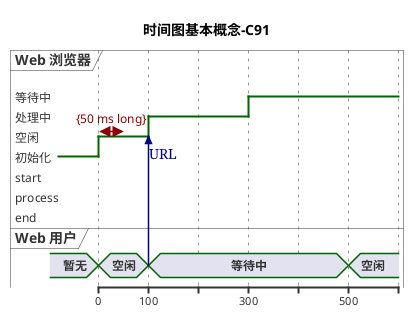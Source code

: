 @startuml
title 时间图基本概念-C91

robust  "Web 浏览器" as wb
concise "Web 用户"   as wu

wb is 初始化
wu is 暂无

wb has start,process,end

@500 as :end

@0 as :start
wb is 空闲
wu is 空闲

@wb
wb@0 <--> @50 : {50 ms long}

@+100
wu -> wb: URL
wu is 等待中
wb is 处理中

@300
wb is 等待中

@:end
wu is 空闲
@enduml


@startuml
title 时间图的其他描述-C92

header: 页眉
footer: 页脚
caption 图例

legend
    一些说明文字
end legend

clock clk with period 2
binary "开启" as EN

@0
EN is 高电压

@5
EN is 高电压

@10
EN is 高电压
@enduml
